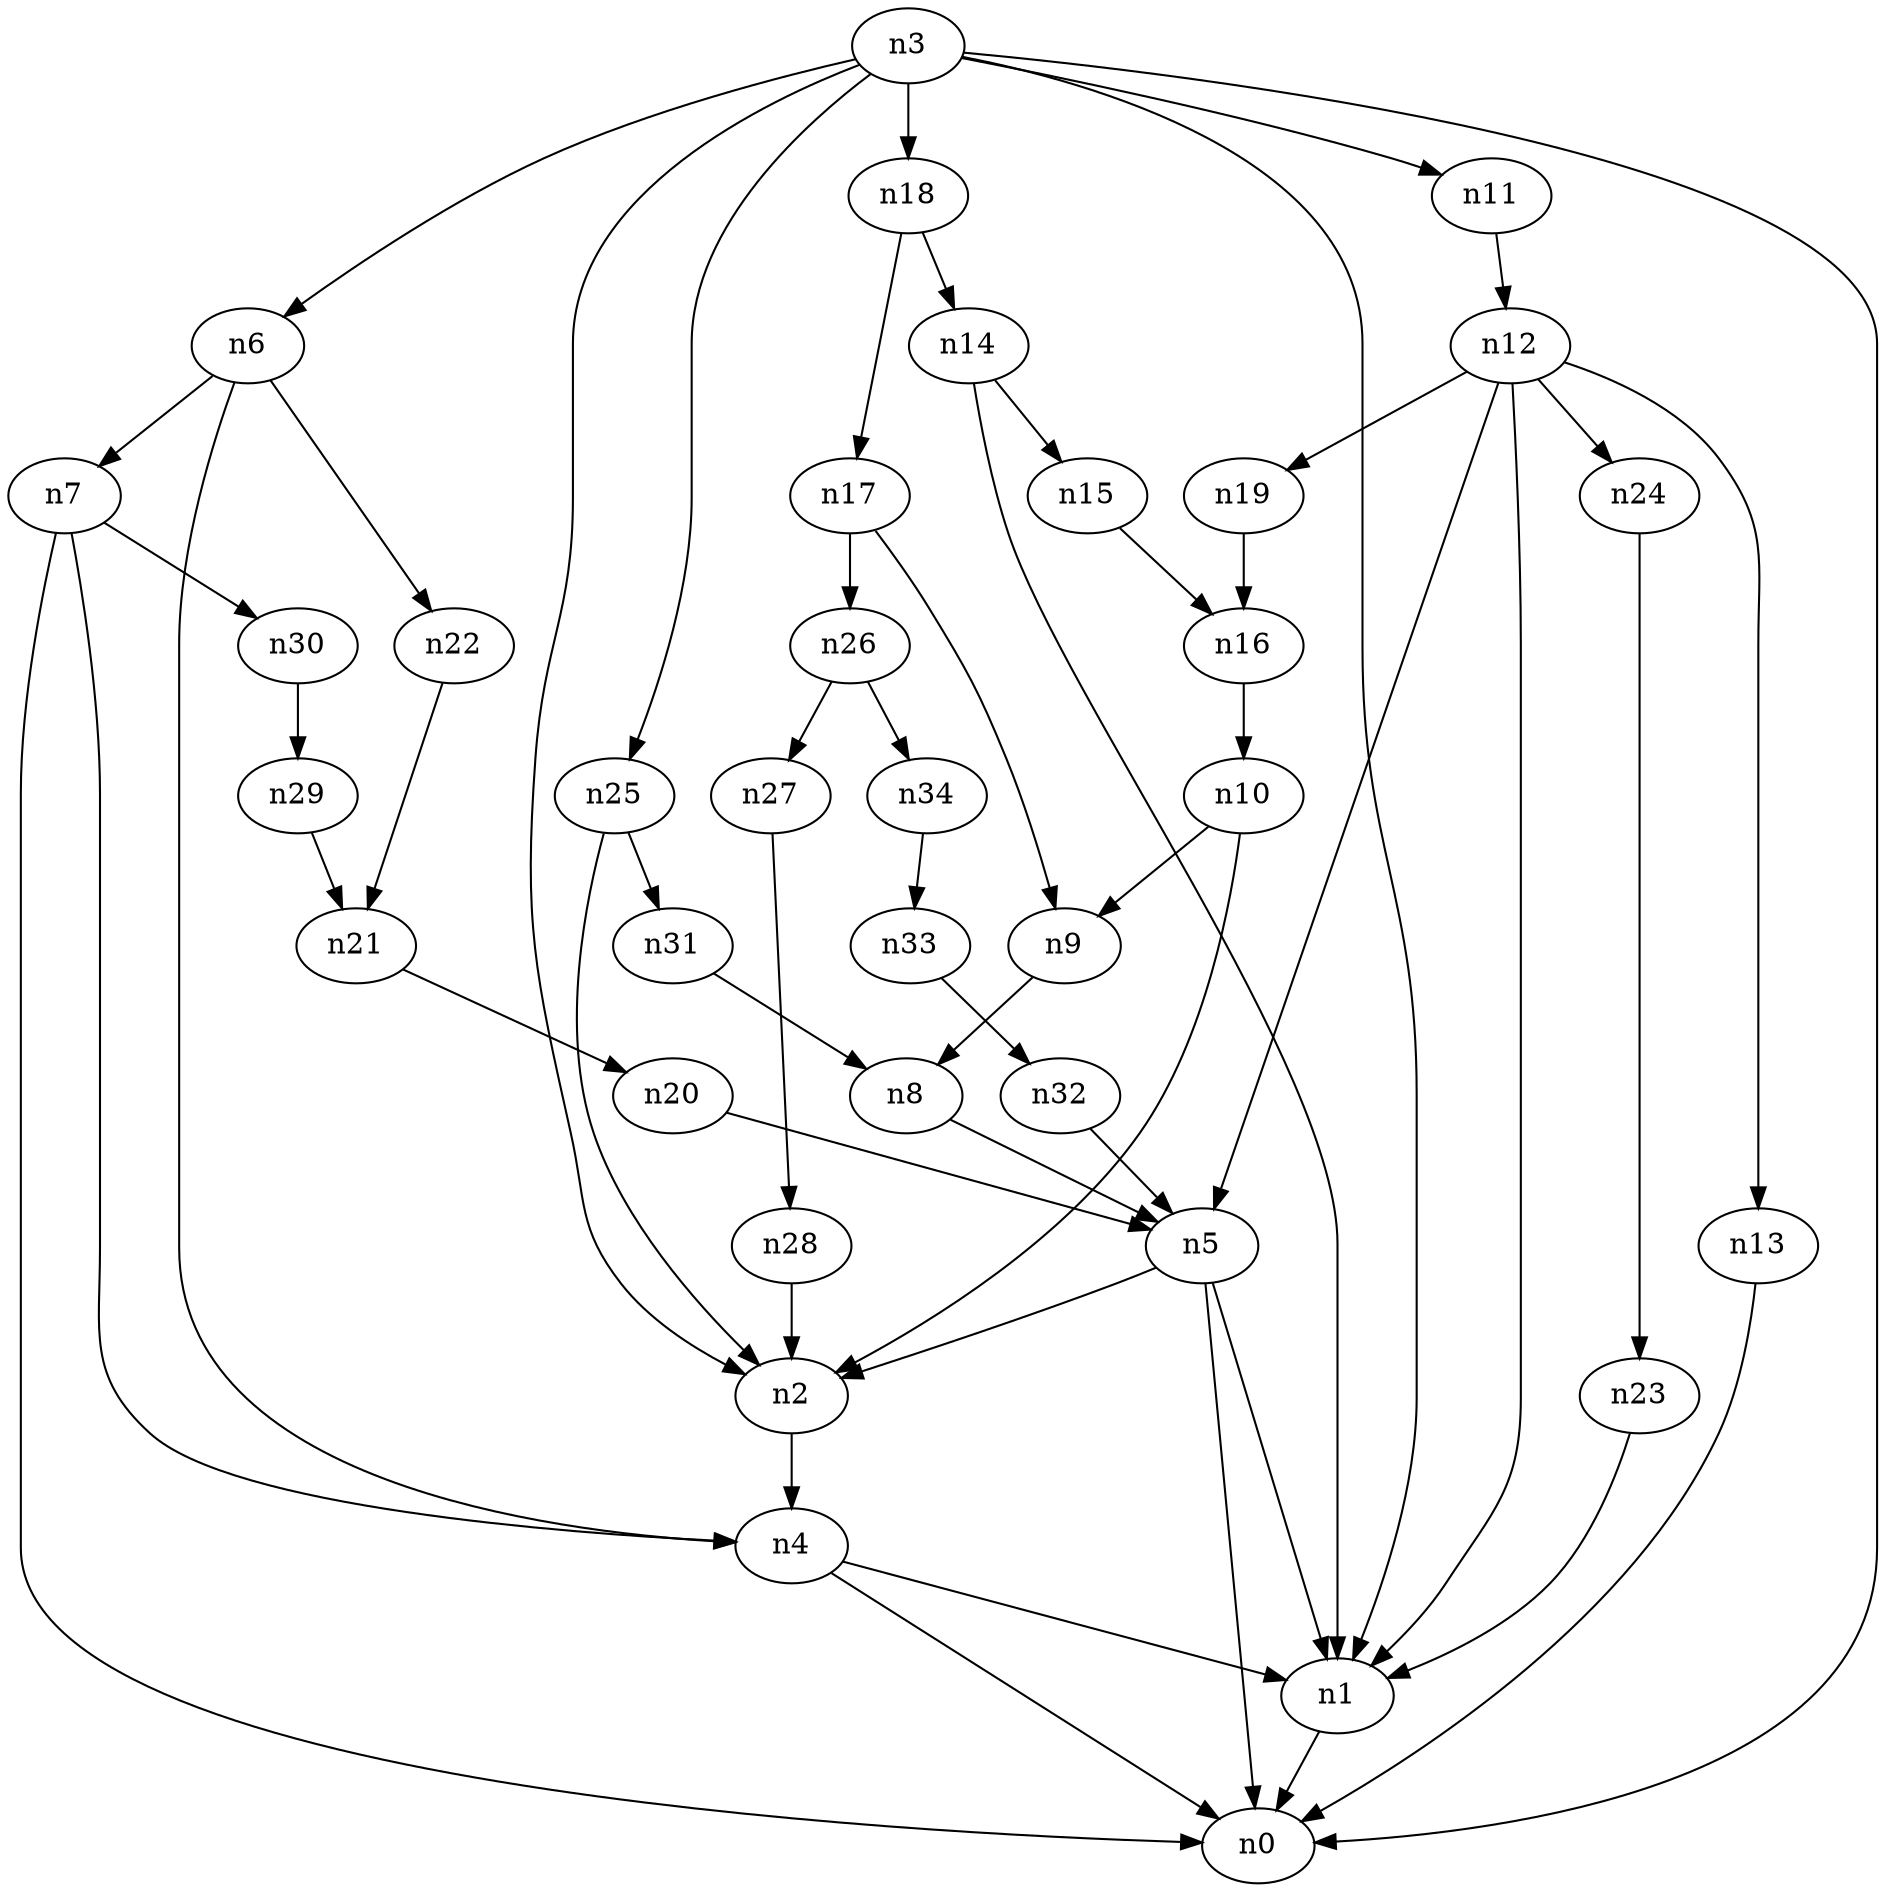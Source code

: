 digraph G {
	n1 -> n0	 [_graphml_id=e11];
	n2 -> n4	 [_graphml_id=e7];
	n3 -> n0	 [_graphml_id=e0];
	n3 -> n1	 [_graphml_id=e3];
	n3 -> n2	 [_graphml_id=e6];
	n3 -> n6	 [_graphml_id=e9];
	n3 -> n11	 [_graphml_id=e19];
	n3 -> n18	 [_graphml_id=e34];
	n3 -> n25	 [_graphml_id=e42];
	n4 -> n0	 [_graphml_id=e1];
	n4 -> n1	 [_graphml_id=e4];
	n5 -> n0	 [_graphml_id=e2];
	n5 -> n1	 [_graphml_id=e5];
	n5 -> n2	 [_graphml_id=e8];
	n6 -> n4	 [_graphml_id=e10];
	n6 -> n7	 [_graphml_id=e14];
	n6 -> n22	 [_graphml_id=e38];
	n7 -> n0	 [_graphml_id=e13];
	n7 -> n4	 [_graphml_id=e12];
	n7 -> n30	 [_graphml_id=e50];
	n8 -> n5	 [_graphml_id=e15];
	n9 -> n8	 [_graphml_id=e16];
	n10 -> n2	 [_graphml_id=e18];
	n10 -> n9	 [_graphml_id=e17];
	n11 -> n12	 [_graphml_id=e20];
	n12 -> n1	 [_graphml_id=e24];
	n12 -> n5	 [_graphml_id=e21];
	n12 -> n13	 [_graphml_id=e23];
	n12 -> n19	 [_graphml_id=e33];
	n12 -> n24	 [_graphml_id=e41];
	n13 -> n0	 [_graphml_id=e22];
	n14 -> n1	 [_graphml_id=e25];
	n14 -> n15	 [_graphml_id=e26];
	n15 -> n16	 [_graphml_id=e27];
	n16 -> n10	 [_graphml_id=e28];
	n17 -> n9	 [_graphml_id=e29];
	n17 -> n26	 [_graphml_id=e44];
	n18 -> n14	 [_graphml_id=e31];
	n18 -> n17	 [_graphml_id=e30];
	n19 -> n16	 [_graphml_id=e32];
	n20 -> n5	 [_graphml_id=e35];
	n21 -> n20	 [_graphml_id=e36];
	n22 -> n21	 [_graphml_id=e37];
	n23 -> n1	 [_graphml_id=e39];
	n24 -> n23	 [_graphml_id=e40];
	n25 -> n2	 [_graphml_id=e43];
	n25 -> n31	 [_graphml_id=e52];
	n26 -> n27	 [_graphml_id=e45];
	n26 -> n34	 [_graphml_id=e56];
	n27 -> n28	 [_graphml_id=e46];
	n28 -> n2	 [_graphml_id=e47];
	n29 -> n21	 [_graphml_id=e48];
	n30 -> n29	 [_graphml_id=e49];
	n31 -> n8	 [_graphml_id=e51];
	n32 -> n5	 [_graphml_id=e53];
	n33 -> n32	 [_graphml_id=e54];
	n34 -> n33	 [_graphml_id=e55];
}
